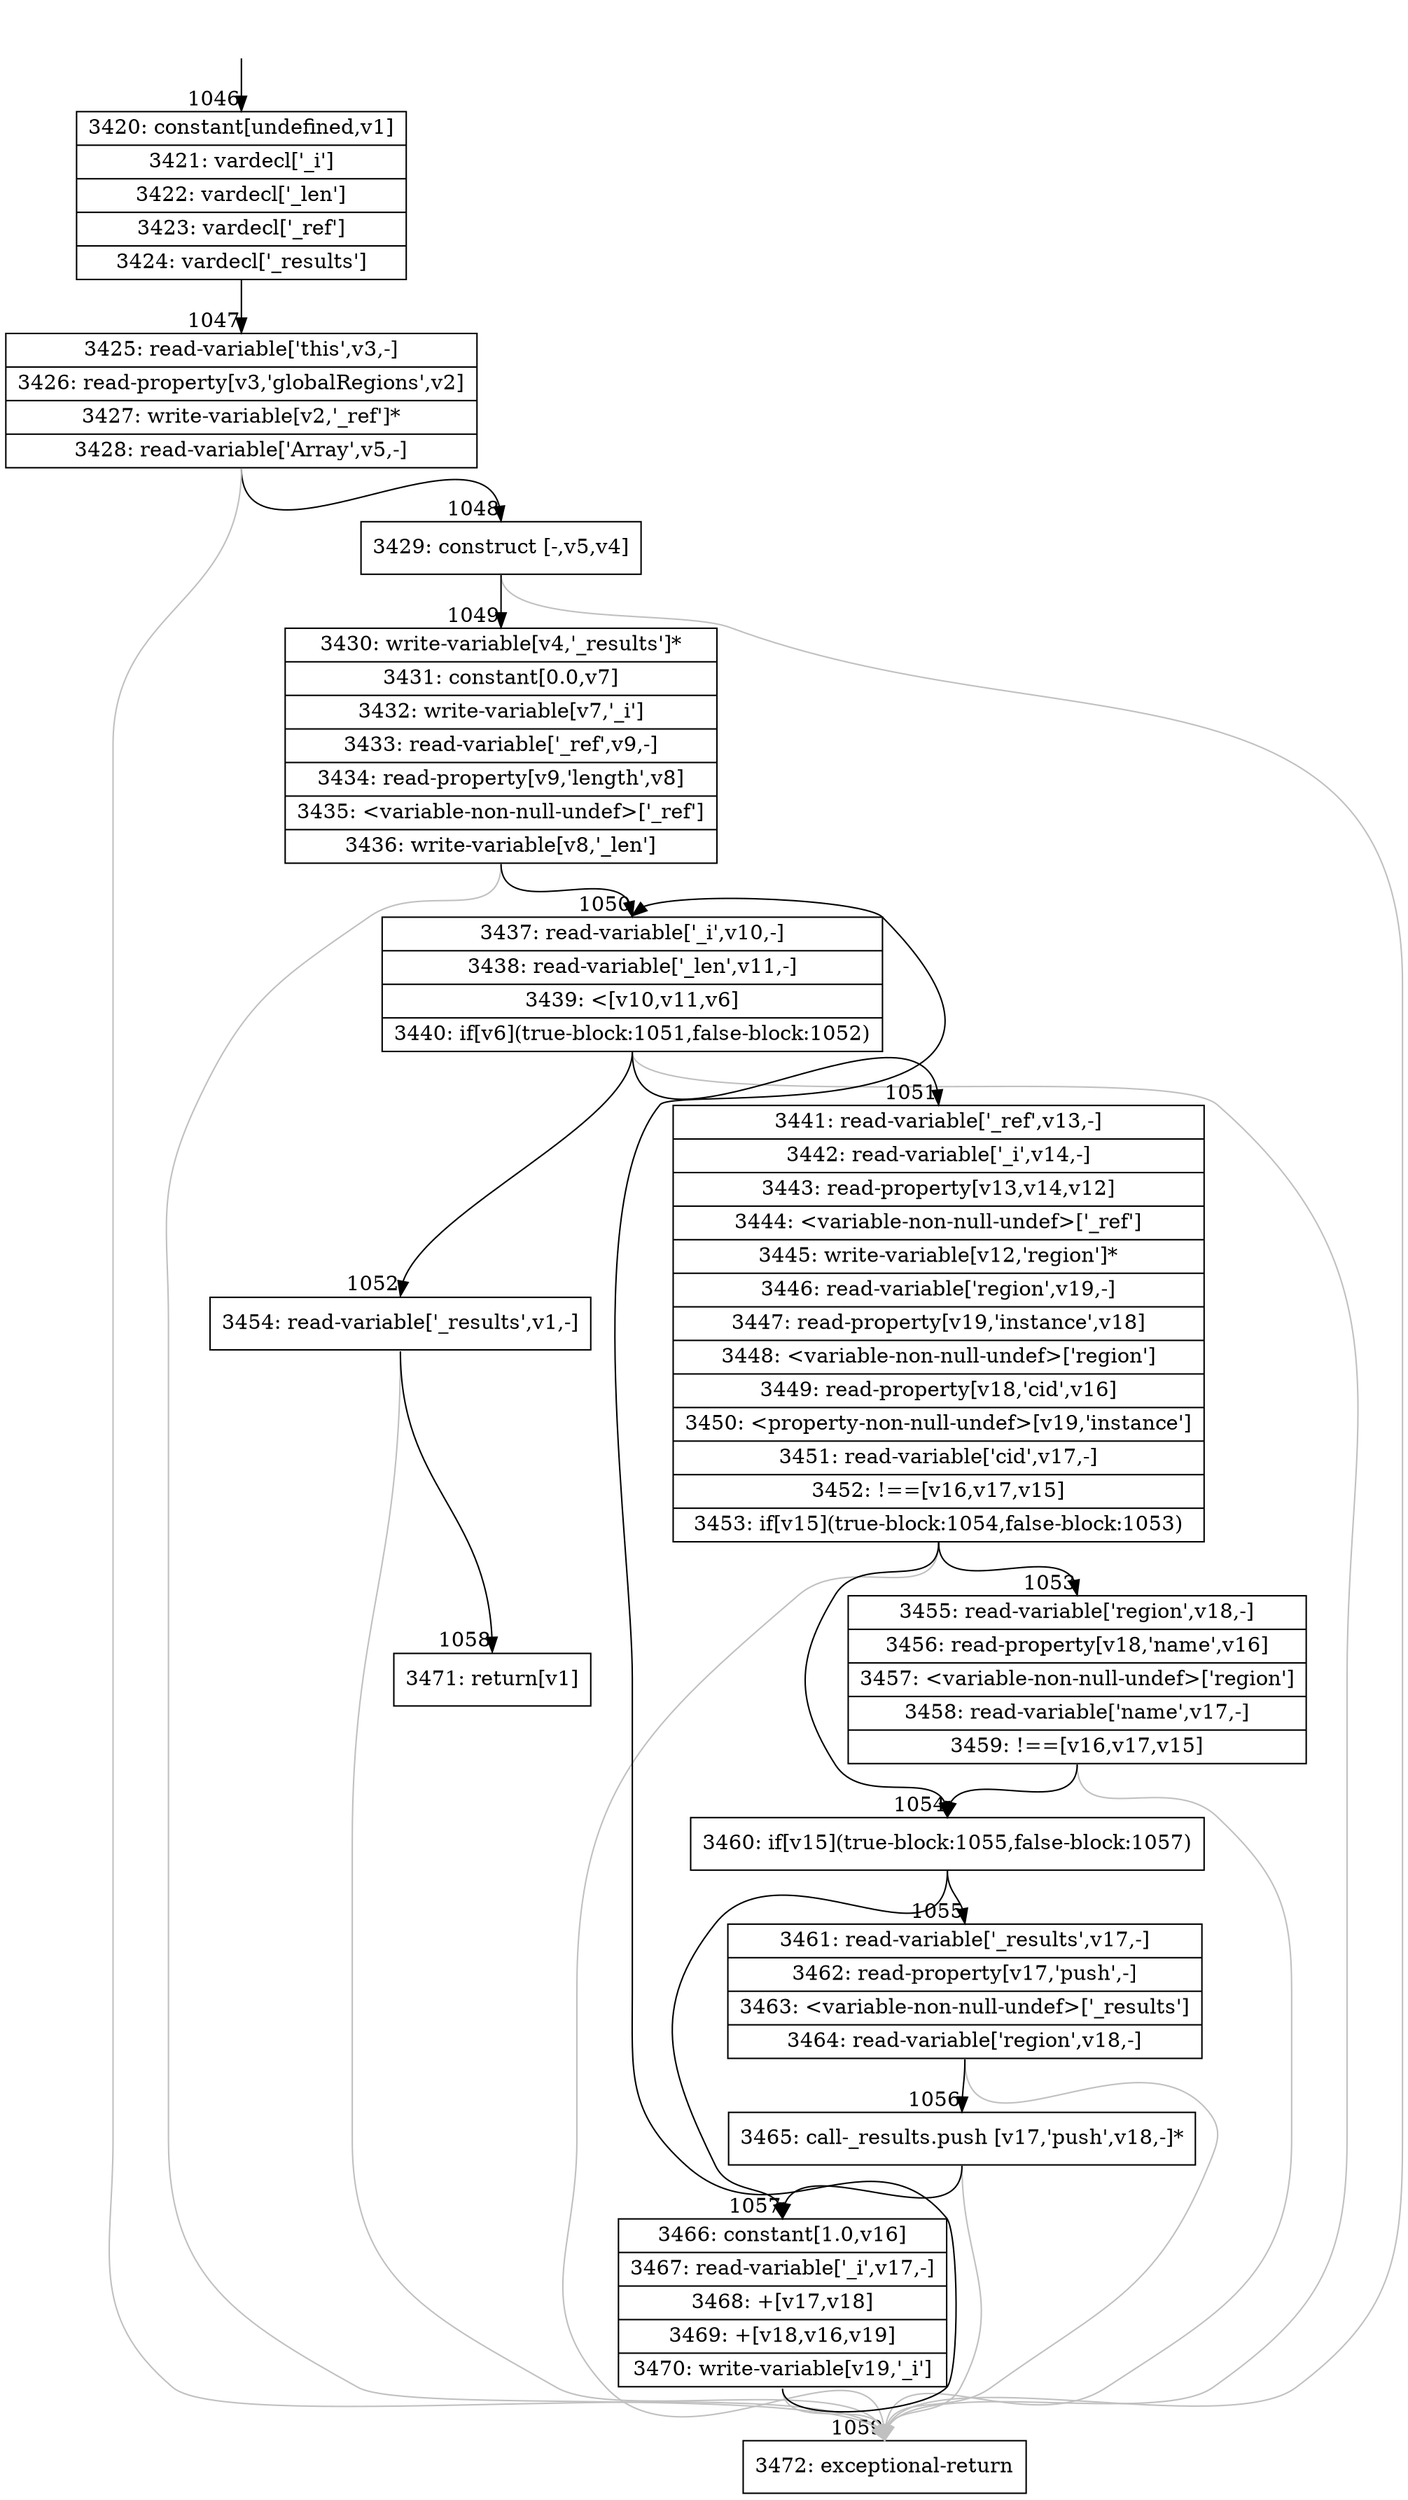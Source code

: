 digraph {
rankdir="TD"
BB_entry94[shape=none,label=""];
BB_entry94 -> BB1046 [tailport=s, headport=n, headlabel="    1046"]
BB1046 [shape=record label="{3420: constant[undefined,v1]|3421: vardecl['_i']|3422: vardecl['_len']|3423: vardecl['_ref']|3424: vardecl['_results']}" ] 
BB1046 -> BB1047 [tailport=s, headport=n, headlabel="      1047"]
BB1047 [shape=record label="{3425: read-variable['this',v3,-]|3426: read-property[v3,'globalRegions',v2]|3427: write-variable[v2,'_ref']*|3428: read-variable['Array',v5,-]}" ] 
BB1047 -> BB1048 [tailport=s, headport=n, headlabel="      1048"]
BB1047 -> BB1059 [tailport=s, headport=n, color=gray, headlabel="      1059"]
BB1048 [shape=record label="{3429: construct [-,v5,v4]}" ] 
BB1048 -> BB1049 [tailport=s, headport=n, headlabel="      1049"]
BB1048 -> BB1059 [tailport=s, headport=n, color=gray]
BB1049 [shape=record label="{3430: write-variable[v4,'_results']*|3431: constant[0.0,v7]|3432: write-variable[v7,'_i']|3433: read-variable['_ref',v9,-]|3434: read-property[v9,'length',v8]|3435: \<variable-non-null-undef\>['_ref']|3436: write-variable[v8,'_len']}" ] 
BB1049 -> BB1050 [tailport=s, headport=n, headlabel="      1050"]
BB1049 -> BB1059 [tailport=s, headport=n, color=gray]
BB1050 [shape=record label="{3437: read-variable['_i',v10,-]|3438: read-variable['_len',v11,-]|3439: \<[v10,v11,v6]|3440: if[v6](true-block:1051,false-block:1052)}" ] 
BB1050 -> BB1051 [tailport=s, headport=n, headlabel="      1051"]
BB1050 -> BB1052 [tailport=s, headport=n, headlabel="      1052"]
BB1050 -> BB1059 [tailport=s, headport=n, color=gray]
BB1051 [shape=record label="{3441: read-variable['_ref',v13,-]|3442: read-variable['_i',v14,-]|3443: read-property[v13,v14,v12]|3444: \<variable-non-null-undef\>['_ref']|3445: write-variable[v12,'region']*|3446: read-variable['region',v19,-]|3447: read-property[v19,'instance',v18]|3448: \<variable-non-null-undef\>['region']|3449: read-property[v18,'cid',v16]|3450: \<property-non-null-undef\>[v19,'instance']|3451: read-variable['cid',v17,-]|3452: !==[v16,v17,v15]|3453: if[v15](true-block:1054,false-block:1053)}" ] 
BB1051 -> BB1054 [tailport=s, headport=n, headlabel="      1054"]
BB1051 -> BB1053 [tailport=s, headport=n, headlabel="      1053"]
BB1051 -> BB1059 [tailport=s, headport=n, color=gray]
BB1052 [shape=record label="{3454: read-variable['_results',v1,-]}" ] 
BB1052 -> BB1058 [tailport=s, headport=n, headlabel="      1058"]
BB1052 -> BB1059 [tailport=s, headport=n, color=gray]
BB1053 [shape=record label="{3455: read-variable['region',v18,-]|3456: read-property[v18,'name',v16]|3457: \<variable-non-null-undef\>['region']|3458: read-variable['name',v17,-]|3459: !==[v16,v17,v15]}" ] 
BB1053 -> BB1054 [tailport=s, headport=n]
BB1053 -> BB1059 [tailport=s, headport=n, color=gray]
BB1054 [shape=record label="{3460: if[v15](true-block:1055,false-block:1057)}" ] 
BB1054 -> BB1055 [tailport=s, headport=n, headlabel="      1055"]
BB1054 -> BB1057 [tailport=s, headport=n, headlabel="      1057"]
BB1055 [shape=record label="{3461: read-variable['_results',v17,-]|3462: read-property[v17,'push',-]|3463: \<variable-non-null-undef\>['_results']|3464: read-variable['region',v18,-]}" ] 
BB1055 -> BB1056 [tailport=s, headport=n, headlabel="      1056"]
BB1055 -> BB1059 [tailport=s, headport=n, color=gray]
BB1056 [shape=record label="{3465: call-_results.push [v17,'push',v18,-]*}" ] 
BB1056 -> BB1057 [tailport=s, headport=n]
BB1056 -> BB1059 [tailport=s, headport=n, color=gray]
BB1057 [shape=record label="{3466: constant[1.0,v16]|3467: read-variable['_i',v17,-]|3468: +[v17,v18]|3469: +[v18,v16,v19]|3470: write-variable[v19,'_i']}" ] 
BB1057 -> BB1050 [tailport=s, headport=n]
BB1057 -> BB1059 [tailport=s, headport=n, color=gray]
BB1058 [shape=record label="{3471: return[v1]}" ] 
BB1059 [shape=record label="{3472: exceptional-return}" ] 
//#$~ 994
}
